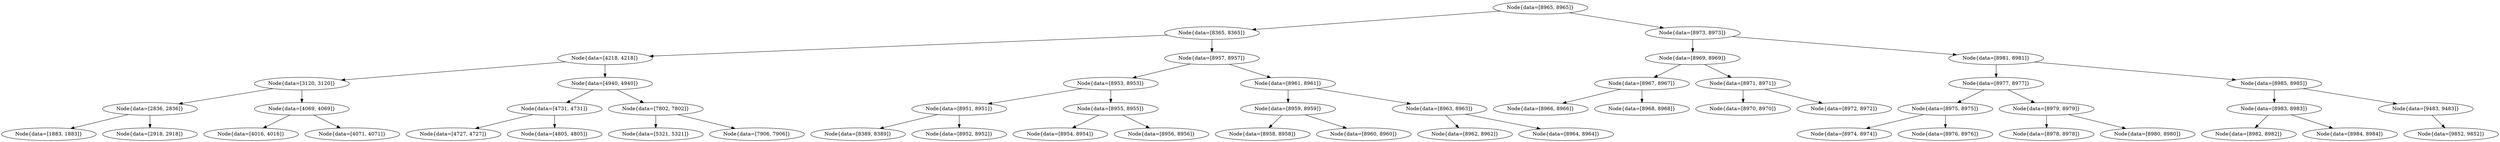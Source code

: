 digraph G{
1417140494 [label="Node{data=[8965, 8965]}"]
1417140494 -> 1841931630
1841931630 [label="Node{data=[8365, 8365]}"]
1841931630 -> 679137498
679137498 [label="Node{data=[4218, 4218]}"]
679137498 -> 454652207
454652207 [label="Node{data=[3120, 3120]}"]
454652207 -> 1900836075
1900836075 [label="Node{data=[2836, 2836]}"]
1900836075 -> 1359891833
1359891833 [label="Node{data=[1883, 1883]}"]
1900836075 -> 789359490
789359490 [label="Node{data=[2918, 2918]}"]
454652207 -> 2144089925
2144089925 [label="Node{data=[4069, 4069]}"]
2144089925 -> 1832255355
1832255355 [label="Node{data=[4016, 4016]}"]
2144089925 -> 1324552737
1324552737 [label="Node{data=[4071, 4071]}"]
679137498 -> 82436294
82436294 [label="Node{data=[4940, 4940]}"]
82436294 -> 444700929
444700929 [label="Node{data=[4731, 4731]}"]
444700929 -> 1485660941
1485660941 [label="Node{data=[4727, 4727]}"]
444700929 -> 247009319
247009319 [label="Node{data=[4805, 4805]}"]
82436294 -> 1167929062
1167929062 [label="Node{data=[7802, 7802]}"]
1167929062 -> 1396895429
1396895429 [label="Node{data=[5321, 5321]}"]
1167929062 -> 1625586347
1625586347 [label="Node{data=[7906, 7906]}"]
1841931630 -> 639264440
639264440 [label="Node{data=[8957, 8957]}"]
639264440 -> 182224515
182224515 [label="Node{data=[8953, 8953]}"]
182224515 -> 1319921115
1319921115 [label="Node{data=[8951, 8951]}"]
1319921115 -> 232681351
232681351 [label="Node{data=[8389, 8389]}"]
1319921115 -> 2021979938
2021979938 [label="Node{data=[8952, 8952]}"]
182224515 -> 369270319
369270319 [label="Node{data=[8955, 8955]}"]
369270319 -> 992850825
992850825 [label="Node{data=[8954, 8954]}"]
369270319 -> 1173438780
1173438780 [label="Node{data=[8956, 8956]}"]
639264440 -> 437490503
437490503 [label="Node{data=[8961, 8961]}"]
437490503 -> 409114060
409114060 [label="Node{data=[8959, 8959]}"]
409114060 -> 1317395634
1317395634 [label="Node{data=[8958, 8958]}"]
409114060 -> 28478719
28478719 [label="Node{data=[8960, 8960]}"]
437490503 -> 121486885
121486885 [label="Node{data=[8963, 8963]}"]
121486885 -> 201168891
201168891 [label="Node{data=[8962, 8962]}"]
121486885 -> 1811786362
1811786362 [label="Node{data=[8964, 8964]}"]
1417140494 -> 2117932686
2117932686 [label="Node{data=[8973, 8973]}"]
2117932686 -> 345723898
345723898 [label="Node{data=[8969, 8969]}"]
345723898 -> 1941851357
1941851357 [label="Node{data=[8967, 8967]}"]
1941851357 -> 1964410538
1964410538 [label="Node{data=[8966, 8966]}"]
1941851357 -> 1669953504
1669953504 [label="Node{data=[8968, 8968]}"]
345723898 -> 767814888
767814888 [label="Node{data=[8971, 8971]}"]
767814888 -> 739935529
739935529 [label="Node{data=[8970, 8970]}"]
767814888 -> 1836606934
1836606934 [label="Node{data=[8972, 8972]}"]
2117932686 -> 1172716014
1172716014 [label="Node{data=[8981, 8981]}"]
1172716014 -> 2012231958
2012231958 [label="Node{data=[8977, 8977]}"]
2012231958 -> 263969036
263969036 [label="Node{data=[8975, 8975]}"]
263969036 -> 566447096
566447096 [label="Node{data=[8974, 8974]}"]
263969036 -> 1436434279
1436434279 [label="Node{data=[8976, 8976]}"]
2012231958 -> 600872011
600872011 [label="Node{data=[8979, 8979]}"]
600872011 -> 1928481412
1928481412 [label="Node{data=[8978, 8978]}"]
600872011 -> 1238713257
1238713257 [label="Node{data=[8980, 8980]}"]
1172716014 -> 1838426355
1838426355 [label="Node{data=[8985, 8985]}"]
1838426355 -> 1254202310
1254202310 [label="Node{data=[8983, 8983]}"]
1254202310 -> 705126000
705126000 [label="Node{data=[8982, 8982]}"]
1254202310 -> 1227659410
1227659410 [label="Node{data=[8984, 8984]}"]
1838426355 -> 87286516
87286516 [label="Node{data=[9483, 9483]}"]
87286516 -> 1131042367
1131042367 [label="Node{data=[9852, 9852]}"]
}